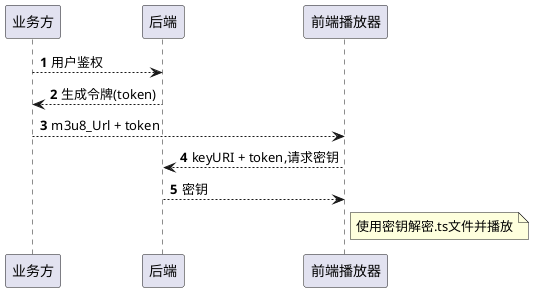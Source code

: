@startuml
participant "业务方" as User
participant "后端" as Backend_Service
participant "前端播放器" as Player
autonumber
User --> Backend_Service: 用户鉴权
Backend_Service --> User: 生成令牌(token)
User --> Player: m3u8_Url + token
Player --> Backend_Service: keyURI + token,请求密钥
Backend_Service --> Player: 密钥
note right of Player: 使用密钥解密.ts文件并播放
@enduml